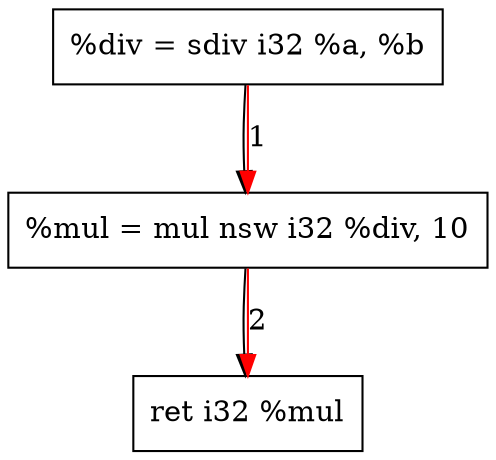digraph "CDFG for'func' function" {
	Node0x55cf2805c490[shape=record, label="  %div = sdiv i32 %a, %b"]
	Node0x55cf2805cb40[shape=record, label="  %mul = mul nsw i32 %div, 10"]
	Node0x55cf2805c418[shape=record, label="  ret i32 %mul"]
	Node0x55cf2805c490 -> Node0x55cf2805cb40
	Node0x55cf2805cb40 -> Node0x55cf2805c418
edge [color=red]
	Node0x55cf2805c490 -> Node0x55cf2805cb40[label="1"]
	Node0x55cf2805cb40 -> Node0x55cf2805c418[label="2"]
}
